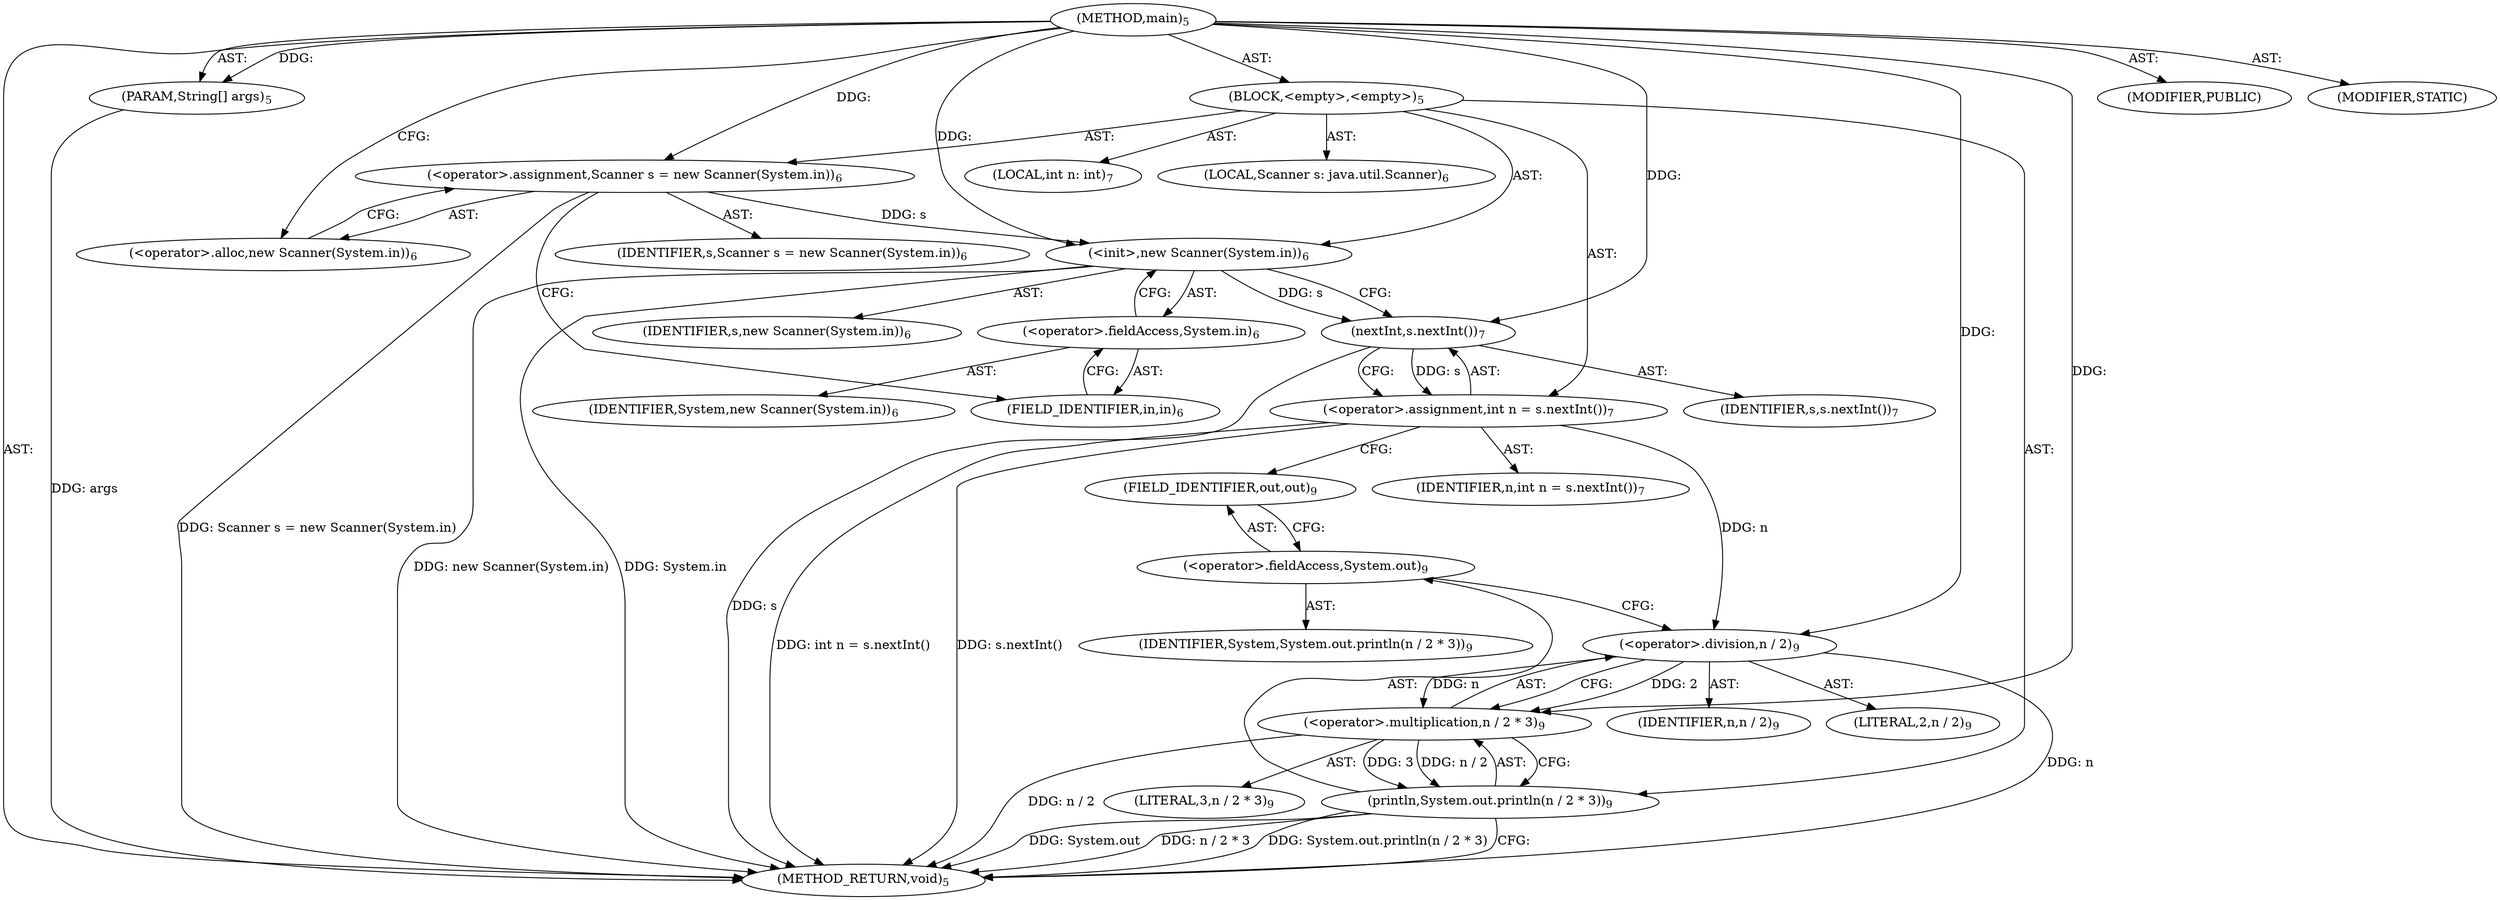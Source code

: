 digraph "main" {  
"19" [label = <(METHOD,main)<SUB>5</SUB>> ]
"20" [label = <(PARAM,String[] args)<SUB>5</SUB>> ]
"21" [label = <(BLOCK,&lt;empty&gt;,&lt;empty&gt;)<SUB>5</SUB>> ]
"4" [label = <(LOCAL,Scanner s: java.util.Scanner)<SUB>6</SUB>> ]
"22" [label = <(&lt;operator&gt;.assignment,Scanner s = new Scanner(System.in))<SUB>6</SUB>> ]
"23" [label = <(IDENTIFIER,s,Scanner s = new Scanner(System.in))<SUB>6</SUB>> ]
"24" [label = <(&lt;operator&gt;.alloc,new Scanner(System.in))<SUB>6</SUB>> ]
"25" [label = <(&lt;init&gt;,new Scanner(System.in))<SUB>6</SUB>> ]
"3" [label = <(IDENTIFIER,s,new Scanner(System.in))<SUB>6</SUB>> ]
"26" [label = <(&lt;operator&gt;.fieldAccess,System.in)<SUB>6</SUB>> ]
"27" [label = <(IDENTIFIER,System,new Scanner(System.in))<SUB>6</SUB>> ]
"28" [label = <(FIELD_IDENTIFIER,in,in)<SUB>6</SUB>> ]
"29" [label = <(LOCAL,int n: int)<SUB>7</SUB>> ]
"30" [label = <(&lt;operator&gt;.assignment,int n = s.nextInt())<SUB>7</SUB>> ]
"31" [label = <(IDENTIFIER,n,int n = s.nextInt())<SUB>7</SUB>> ]
"32" [label = <(nextInt,s.nextInt())<SUB>7</SUB>> ]
"33" [label = <(IDENTIFIER,s,s.nextInt())<SUB>7</SUB>> ]
"34" [label = <(println,System.out.println(n / 2 * 3))<SUB>9</SUB>> ]
"35" [label = <(&lt;operator&gt;.fieldAccess,System.out)<SUB>9</SUB>> ]
"36" [label = <(IDENTIFIER,System,System.out.println(n / 2 * 3))<SUB>9</SUB>> ]
"37" [label = <(FIELD_IDENTIFIER,out,out)<SUB>9</SUB>> ]
"38" [label = <(&lt;operator&gt;.multiplication,n / 2 * 3)<SUB>9</SUB>> ]
"39" [label = <(&lt;operator&gt;.division,n / 2)<SUB>9</SUB>> ]
"40" [label = <(IDENTIFIER,n,n / 2)<SUB>9</SUB>> ]
"41" [label = <(LITERAL,2,n / 2)<SUB>9</SUB>> ]
"42" [label = <(LITERAL,3,n / 2 * 3)<SUB>9</SUB>> ]
"43" [label = <(MODIFIER,PUBLIC)> ]
"44" [label = <(MODIFIER,STATIC)> ]
"45" [label = <(METHOD_RETURN,void)<SUB>5</SUB>> ]
  "19" -> "20"  [ label = "AST: "] 
  "19" -> "21"  [ label = "AST: "] 
  "19" -> "43"  [ label = "AST: "] 
  "19" -> "44"  [ label = "AST: "] 
  "19" -> "45"  [ label = "AST: "] 
  "21" -> "4"  [ label = "AST: "] 
  "21" -> "22"  [ label = "AST: "] 
  "21" -> "25"  [ label = "AST: "] 
  "21" -> "29"  [ label = "AST: "] 
  "21" -> "30"  [ label = "AST: "] 
  "21" -> "34"  [ label = "AST: "] 
  "22" -> "23"  [ label = "AST: "] 
  "22" -> "24"  [ label = "AST: "] 
  "25" -> "3"  [ label = "AST: "] 
  "25" -> "26"  [ label = "AST: "] 
  "26" -> "27"  [ label = "AST: "] 
  "26" -> "28"  [ label = "AST: "] 
  "30" -> "31"  [ label = "AST: "] 
  "30" -> "32"  [ label = "AST: "] 
  "32" -> "33"  [ label = "AST: "] 
  "34" -> "35"  [ label = "AST: "] 
  "34" -> "38"  [ label = "AST: "] 
  "35" -> "36"  [ label = "AST: "] 
  "35" -> "37"  [ label = "AST: "] 
  "38" -> "39"  [ label = "AST: "] 
  "38" -> "42"  [ label = "AST: "] 
  "39" -> "40"  [ label = "AST: "] 
  "39" -> "41"  [ label = "AST: "] 
  "22" -> "28"  [ label = "CFG: "] 
  "25" -> "32"  [ label = "CFG: "] 
  "30" -> "37"  [ label = "CFG: "] 
  "34" -> "45"  [ label = "CFG: "] 
  "24" -> "22"  [ label = "CFG: "] 
  "26" -> "25"  [ label = "CFG: "] 
  "32" -> "30"  [ label = "CFG: "] 
  "35" -> "39"  [ label = "CFG: "] 
  "38" -> "34"  [ label = "CFG: "] 
  "28" -> "26"  [ label = "CFG: "] 
  "37" -> "35"  [ label = "CFG: "] 
  "39" -> "38"  [ label = "CFG: "] 
  "19" -> "24"  [ label = "CFG: "] 
  "20" -> "45"  [ label = "DDG: args"] 
  "22" -> "45"  [ label = "DDG: Scanner s = new Scanner(System.in)"] 
  "25" -> "45"  [ label = "DDG: System.in"] 
  "25" -> "45"  [ label = "DDG: new Scanner(System.in)"] 
  "32" -> "45"  [ label = "DDG: s"] 
  "30" -> "45"  [ label = "DDG: s.nextInt()"] 
  "30" -> "45"  [ label = "DDG: int n = s.nextInt()"] 
  "34" -> "45"  [ label = "DDG: System.out"] 
  "39" -> "45"  [ label = "DDG: n"] 
  "38" -> "45"  [ label = "DDG: n / 2"] 
  "34" -> "45"  [ label = "DDG: n / 2 * 3"] 
  "34" -> "45"  [ label = "DDG: System.out.println(n / 2 * 3)"] 
  "19" -> "20"  [ label = "DDG: "] 
  "19" -> "22"  [ label = "DDG: "] 
  "32" -> "30"  [ label = "DDG: s"] 
  "22" -> "25"  [ label = "DDG: s"] 
  "19" -> "25"  [ label = "DDG: "] 
  "38" -> "34"  [ label = "DDG: n / 2"] 
  "38" -> "34"  [ label = "DDG: 3"] 
  "25" -> "32"  [ label = "DDG: s"] 
  "19" -> "32"  [ label = "DDG: "] 
  "39" -> "38"  [ label = "DDG: n"] 
  "39" -> "38"  [ label = "DDG: 2"] 
  "19" -> "38"  [ label = "DDG: "] 
  "30" -> "39"  [ label = "DDG: n"] 
  "19" -> "39"  [ label = "DDG: "] 
}
